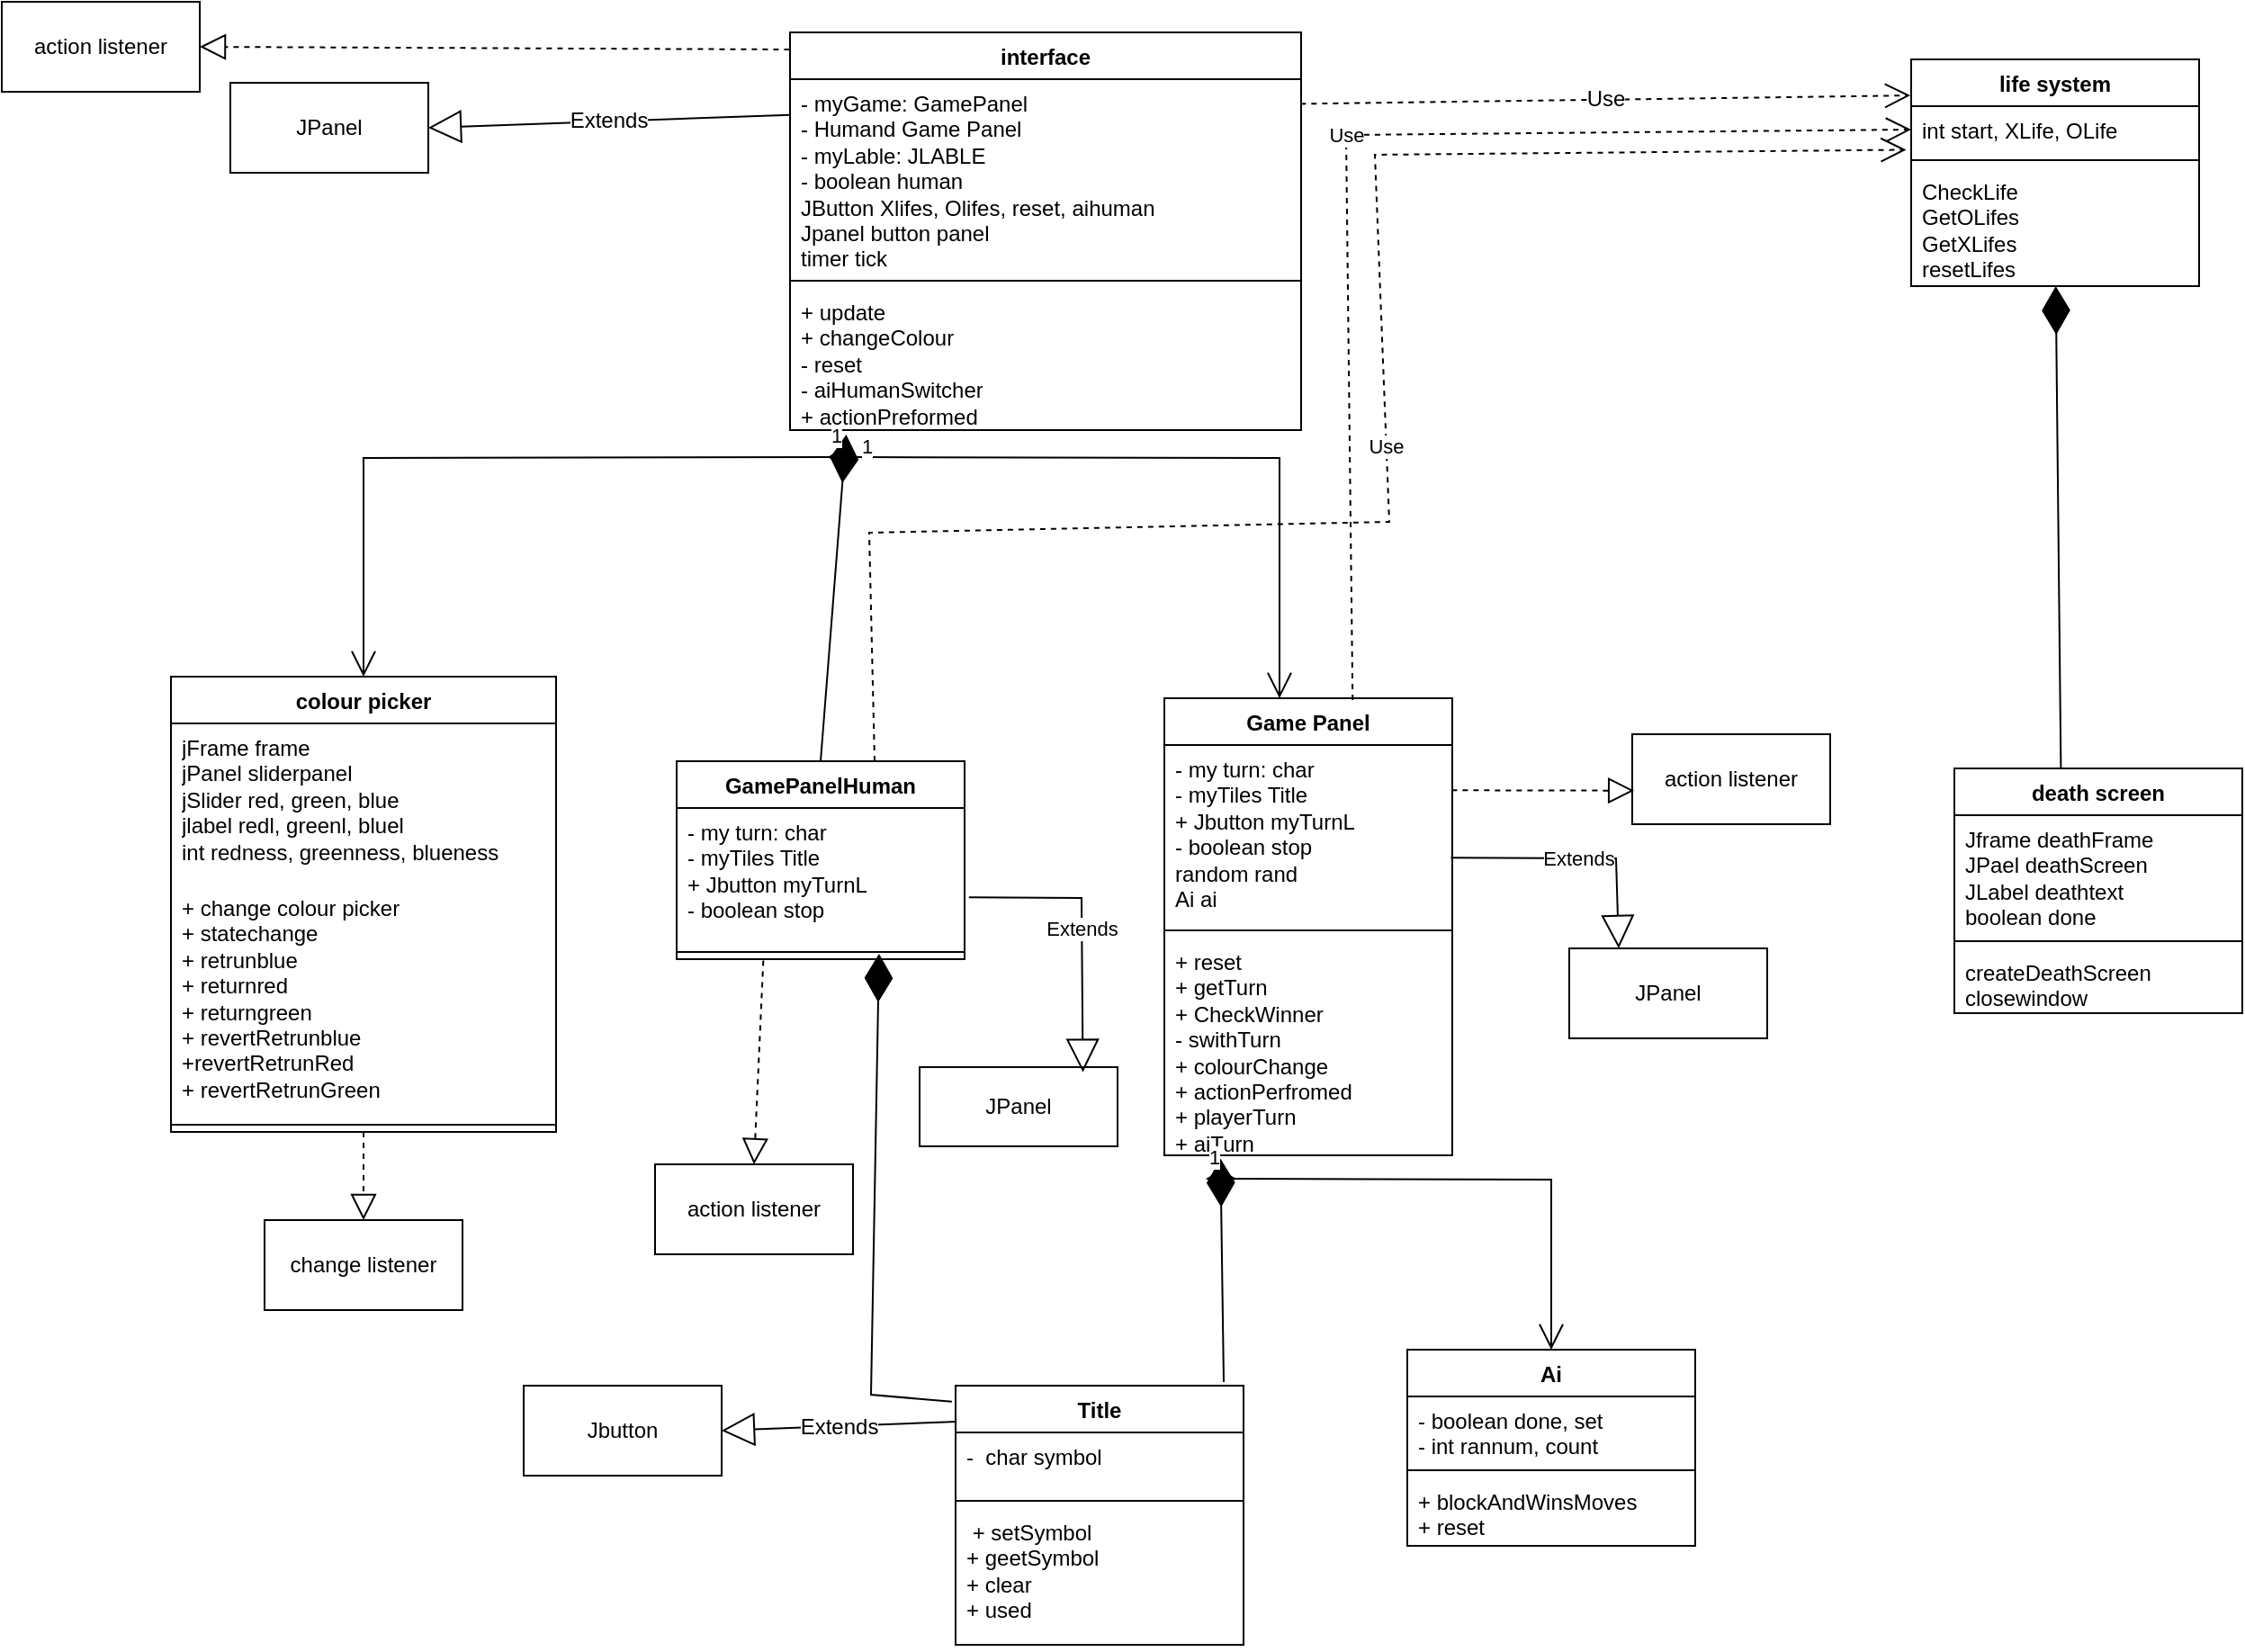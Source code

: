 <mxfile version="25.0.3">
  <diagram name="Page-1" id="QR4ONH7jmo5I0I8M3tIQ">
    <mxGraphModel dx="3545" dy="1413" grid="0" gridSize="10" guides="1" tooltips="1" connect="1" arrows="1" fold="1" page="0" pageScale="1" pageWidth="827" pageHeight="1169" math="0" shadow="0">
      <root>
        <mxCell id="0" />
        <mxCell id="1" parent="0" />
        <mxCell id="K349nVfz-miLlp2z8_3c-18" value="Game Panel" style="swimlane;fontStyle=1;align=center;verticalAlign=top;childLayout=stackLayout;horizontal=1;startSize=26;horizontalStack=0;resizeParent=1;resizeParentMax=0;resizeLast=0;collapsible=1;marginBottom=0;whiteSpace=wrap;html=1;" parent="1" vertex="1">
          <mxGeometry x="-218" y="58" width="160" height="254" as="geometry" />
        </mxCell>
        <mxCell id="m5kPn8EXuYMEckcvw4k7-50" value="- my turn: char&lt;div&gt;- myTiles Title&lt;/div&gt;&lt;div&gt;&lt;span style=&quot;background-color: initial;&quot;&gt;+ Jbutton myTurnL&lt;/span&gt;&lt;/div&gt;&lt;div&gt;&lt;span style=&quot;background-color: initial;&quot;&gt;- boolean stop&lt;/span&gt;&lt;span style=&quot;background-color: initial;&quot;&gt;&amp;nbsp;&lt;/span&gt;&lt;/div&gt;&lt;div&gt;random rand&lt;/div&gt;&lt;div&gt;Ai ai&lt;/div&gt;" style="text;strokeColor=none;fillColor=none;align=left;verticalAlign=top;spacingLeft=4;spacingRight=4;overflow=hidden;rotatable=0;points=[[0,0.5],[1,0.5]];portConstraint=eastwest;whiteSpace=wrap;html=1;" parent="K349nVfz-miLlp2z8_3c-18" vertex="1">
          <mxGeometry y="26" width="160" height="99" as="geometry" />
        </mxCell>
        <mxCell id="K349nVfz-miLlp2z8_3c-20" value="" style="line;strokeWidth=1;fillColor=none;align=left;verticalAlign=middle;spacingTop=-1;spacingLeft=3;spacingRight=3;rotatable=0;labelPosition=right;points=[];portConstraint=eastwest;strokeColor=inherit;" parent="K349nVfz-miLlp2z8_3c-18" vertex="1">
          <mxGeometry y="125" width="160" height="8" as="geometry" />
        </mxCell>
        <mxCell id="m5kPn8EXuYMEckcvw4k7-7" value="+ reset&lt;div&gt;+ getTurn&lt;/div&gt;&lt;div&gt;+ CheckWinner&lt;/div&gt;&lt;div&gt;- swithTurn&lt;/div&gt;&lt;div&gt;+ colourChange&lt;/div&gt;&lt;div&gt;+ actionPerfromed&lt;/div&gt;&lt;div&gt;+ playerTurn&lt;/div&gt;&lt;div&gt;+ aiTurn&lt;/div&gt;&lt;div&gt;&lt;br&gt;&lt;/div&gt;" style="text;strokeColor=none;fillColor=none;align=left;verticalAlign=top;spacingLeft=4;spacingRight=4;overflow=hidden;rotatable=0;points=[[0,0.5],[1,0.5]];portConstraint=eastwest;whiteSpace=wrap;html=1;" parent="K349nVfz-miLlp2z8_3c-18" vertex="1">
          <mxGeometry y="133" width="160" height="121" as="geometry" />
        </mxCell>
        <mxCell id="K349nVfz-miLlp2z8_3c-22" value="Title" style="swimlane;fontStyle=1;align=center;verticalAlign=top;childLayout=stackLayout;horizontal=1;startSize=26;horizontalStack=0;resizeParent=1;resizeParentMax=0;resizeLast=0;collapsible=1;marginBottom=0;whiteSpace=wrap;html=1;" parent="1" vertex="1">
          <mxGeometry x="-334" y="440" width="160" height="144" as="geometry" />
        </mxCell>
        <mxCell id="K349nVfz-miLlp2z8_3c-23" value="&lt;div&gt;-&amp;nbsp; char symbol&lt;/div&gt;&lt;div&gt;&lt;br&gt;&lt;/div&gt;" style="text;strokeColor=none;fillColor=none;align=left;verticalAlign=top;spacingLeft=4;spacingRight=4;overflow=hidden;rotatable=0;points=[[0,0.5],[1,0.5]];portConstraint=eastwest;whiteSpace=wrap;html=1;" parent="K349nVfz-miLlp2z8_3c-22" vertex="1">
          <mxGeometry y="26" width="160" height="34" as="geometry" />
        </mxCell>
        <mxCell id="K349nVfz-miLlp2z8_3c-24" value="" style="line;strokeWidth=1;fillColor=none;align=left;verticalAlign=middle;spacingTop=-1;spacingLeft=3;spacingRight=3;rotatable=0;labelPosition=right;points=[];portConstraint=eastwest;strokeColor=inherit;" parent="K349nVfz-miLlp2z8_3c-22" vertex="1">
          <mxGeometry y="60" width="160" height="8" as="geometry" />
        </mxCell>
        <mxCell id="K349nVfz-miLlp2z8_3c-25" value="&amp;nbsp;+ setSymbol&lt;div&gt;+ geetSymbol&lt;/div&gt;&lt;div&gt;+ clear&lt;/div&gt;&lt;div&gt;+ used&lt;/div&gt;" style="text;strokeColor=none;fillColor=none;align=left;verticalAlign=top;spacingLeft=4;spacingRight=4;overflow=hidden;rotatable=0;points=[[0,0.5],[1,0.5]];portConstraint=eastwest;whiteSpace=wrap;html=1;" parent="K349nVfz-miLlp2z8_3c-22" vertex="1">
          <mxGeometry y="68" width="160" height="76" as="geometry" />
        </mxCell>
        <mxCell id="K349nVfz-miLlp2z8_3c-26" value="" style="endArrow=diamondThin;endFill=1;endSize=24;html=1;rounded=0;fontSize=12;curved=1;entryX=0.195;entryY=1.015;entryDx=0;entryDy=0;entryPerimeter=0;" parent="1" target="m5kPn8EXuYMEckcvw4k7-7" edge="1">
          <mxGeometry width="160" relative="1" as="geometry">
            <mxPoint x="-185" y="438" as="sourcePoint" />
            <mxPoint x="79.89" y="336.996" as="targetPoint" />
          </mxGeometry>
        </mxCell>
        <mxCell id="K349nVfz-miLlp2z8_3c-27" value="Jbutton" style="html=1;whiteSpace=wrap;" parent="1" vertex="1">
          <mxGeometry x="-574" y="440" width="110" height="50" as="geometry" />
        </mxCell>
        <mxCell id="K349nVfz-miLlp2z8_3c-29" value="Extends" style="endArrow=block;endSize=16;endFill=0;html=1;rounded=0;fontSize=12;curved=1;exitX=0.004;exitY=0.139;exitDx=0;exitDy=0;exitPerimeter=0;entryX=1;entryY=0.5;entryDx=0;entryDy=0;" parent="1" source="K349nVfz-miLlp2z8_3c-22" target="K349nVfz-miLlp2z8_3c-27" edge="1">
          <mxGeometry width="160" relative="1" as="geometry">
            <mxPoint x="-35" y="431" as="sourcePoint" />
            <mxPoint x="125" y="431" as="targetPoint" />
          </mxGeometry>
        </mxCell>
        <mxCell id="K349nVfz-miLlp2z8_3c-31" value="JPanel" style="html=1;whiteSpace=wrap;" parent="1" vertex="1">
          <mxGeometry x="-737" y="-284" width="110" height="50" as="geometry" />
        </mxCell>
        <mxCell id="K349nVfz-miLlp2z8_3c-32" value="Extends" style="endArrow=block;endSize=16;endFill=0;html=1;rounded=0;fontSize=12;curved=1;entryX=1;entryY=0.5;entryDx=0;entryDy=0;exitX=-0.001;exitY=0.184;exitDx=0;exitDy=0;exitPerimeter=0;" parent="1" source="K349nVfz-miLlp2z8_3c-35" target="K349nVfz-miLlp2z8_3c-31" edge="1">
          <mxGeometry width="160" relative="1" as="geometry">
            <mxPoint x="-263.786" y="-150" as="sourcePoint" />
            <mxPoint x="68" y="41" as="targetPoint" />
          </mxGeometry>
        </mxCell>
        <mxCell id="m5kPn8EXuYMEckcvw4k7-3" value="" style="endArrow=diamondThin;endFill=1;endSize=24;html=1;rounded=0;fontSize=12;curved=1;exitX=0.5;exitY=0;exitDx=0;exitDy=0;entryX=0.11;entryY=1.031;entryDx=0;entryDy=0;entryPerimeter=0;" parent="1" source="m5kPn8EXuYMEckcvw4k7-4" target="m5kPn8EXuYMEckcvw4k7-47" edge="1">
          <mxGeometry width="160" relative="1" as="geometry">
            <mxPoint x="-104" y="196" as="sourcePoint" />
            <mxPoint x="-443" y="-94" as="targetPoint" />
            <Array as="points">
              <mxPoint x="-402" y="3" />
            </Array>
          </mxGeometry>
        </mxCell>
        <mxCell id="m5kPn8EXuYMEckcvw4k7-4" value="GamePanelHuman" style="swimlane;fontStyle=1;align=center;verticalAlign=top;childLayout=stackLayout;horizontal=1;startSize=26;horizontalStack=0;resizeParent=1;resizeParentMax=0;resizeLast=0;collapsible=1;marginBottom=0;whiteSpace=wrap;html=1;" parent="1" vertex="1">
          <mxGeometry x="-489" y="93" width="160" height="110" as="geometry" />
        </mxCell>
        <mxCell id="m5kPn8EXuYMEckcvw4k7-5" value="- my turn: char&lt;div&gt;- myTiles Title&lt;/div&gt;&lt;div&gt;&lt;span style=&quot;background-color: initial;&quot;&gt;+ Jbutton myTurnL&lt;/span&gt;&lt;/div&gt;&lt;div&gt;&lt;span style=&quot;background-color: initial;&quot;&gt;- boolean stop&lt;/span&gt;&lt;span style=&quot;background-color: initial;&quot;&gt;&amp;nbsp;&lt;/span&gt;&lt;/div&gt;&lt;div&gt;&lt;br&gt;&lt;/div&gt;" style="text;strokeColor=none;fillColor=none;align=left;verticalAlign=top;spacingLeft=4;spacingRight=4;overflow=hidden;rotatable=0;points=[[0,0.5],[1,0.5]];portConstraint=eastwest;whiteSpace=wrap;html=1;" parent="m5kPn8EXuYMEckcvw4k7-4" vertex="1">
          <mxGeometry y="26" width="160" height="76" as="geometry" />
        </mxCell>
        <mxCell id="m5kPn8EXuYMEckcvw4k7-6" value="" style="line;strokeWidth=1;fillColor=none;align=left;verticalAlign=middle;spacingTop=-1;spacingLeft=3;spacingRight=3;rotatable=0;labelPosition=right;points=[];portConstraint=eastwest;strokeColor=inherit;" parent="m5kPn8EXuYMEckcvw4k7-4" vertex="1">
          <mxGeometry y="102" width="160" height="8" as="geometry" />
        </mxCell>
        <mxCell id="m5kPn8EXuYMEckcvw4k7-10" value="Ai" style="swimlane;fontStyle=1;align=center;verticalAlign=top;childLayout=stackLayout;horizontal=1;startSize=26;horizontalStack=0;resizeParent=1;resizeParentMax=0;resizeLast=0;collapsible=1;marginBottom=0;whiteSpace=wrap;html=1;" parent="1" vertex="1">
          <mxGeometry x="-83" y="420" width="160" height="109" as="geometry" />
        </mxCell>
        <mxCell id="m5kPn8EXuYMEckcvw4k7-11" value="&lt;div&gt;- boolean done,&amp;nbsp;&lt;span style=&quot;background-color: initial;&quot;&gt;set&lt;/span&gt;&lt;/div&gt;&lt;div&gt;- int rannum,&amp;nbsp;&lt;span style=&quot;background-color: initial;&quot;&gt;count&lt;/span&gt;&lt;/div&gt;" style="text;strokeColor=none;fillColor=none;align=left;verticalAlign=top;spacingLeft=4;spacingRight=4;overflow=hidden;rotatable=0;points=[[0,0.5],[1,0.5]];portConstraint=eastwest;whiteSpace=wrap;html=1;" parent="m5kPn8EXuYMEckcvw4k7-10" vertex="1">
          <mxGeometry y="26" width="160" height="37" as="geometry" />
        </mxCell>
        <mxCell id="m5kPn8EXuYMEckcvw4k7-12" value="" style="line;strokeWidth=1;fillColor=none;align=left;verticalAlign=middle;spacingTop=-1;spacingLeft=3;spacingRight=3;rotatable=0;labelPosition=right;points=[];portConstraint=eastwest;strokeColor=inherit;" parent="m5kPn8EXuYMEckcvw4k7-10" vertex="1">
          <mxGeometry y="63" width="160" height="8" as="geometry" />
        </mxCell>
        <mxCell id="m5kPn8EXuYMEckcvw4k7-13" value="+ blockAndWinsMoves&lt;div&gt;+ reset&lt;/div&gt;" style="text;strokeColor=none;fillColor=none;align=left;verticalAlign=top;spacingLeft=4;spacingRight=4;overflow=hidden;rotatable=0;points=[[0,0.5],[1,0.5]];portConstraint=eastwest;whiteSpace=wrap;html=1;" parent="m5kPn8EXuYMEckcvw4k7-10" vertex="1">
          <mxGeometry y="71" width="160" height="38" as="geometry" />
        </mxCell>
        <mxCell id="m5kPn8EXuYMEckcvw4k7-15" value="colour picker" style="swimlane;fontStyle=1;align=center;verticalAlign=top;childLayout=stackLayout;horizontal=1;startSize=26;horizontalStack=0;resizeParent=1;resizeParentMax=0;resizeLast=0;collapsible=1;marginBottom=0;whiteSpace=wrap;html=1;" parent="1" vertex="1">
          <mxGeometry x="-770" y="46" width="214" height="253" as="geometry" />
        </mxCell>
        <mxCell id="m5kPn8EXuYMEckcvw4k7-16" value="&lt;div&gt;jFrame frame&lt;/div&gt;&lt;div&gt;jPanel sliderpanel&lt;/div&gt;&lt;div&gt;jSlider red, green, blue&lt;/div&gt;&lt;div&gt;jlabel redl, greenl, bluel&lt;/div&gt;&lt;div&gt;int redness, greenness, blueness&lt;/div&gt;&lt;div&gt;&lt;br&gt;&lt;/div&gt;&lt;div&gt;&lt;br&gt;&lt;/div&gt;" style="text;strokeColor=none;fillColor=none;align=left;verticalAlign=top;spacingLeft=4;spacingRight=4;overflow=hidden;rotatable=0;points=[[0,0.5],[1,0.5]];portConstraint=eastwest;whiteSpace=wrap;html=1;" parent="m5kPn8EXuYMEckcvw4k7-15" vertex="1">
          <mxGeometry y="26" width="214" height="89" as="geometry" />
        </mxCell>
        <mxCell id="m5kPn8EXuYMEckcvw4k7-18" value="+ change colour picker&lt;div&gt;+ statechange&lt;/div&gt;&lt;div&gt;+ retrunblue&lt;/div&gt;&lt;div&gt;+ returnred&lt;/div&gt;&lt;div&gt;+ returngreen&lt;/div&gt;&lt;div&gt;+ revertRetrunblue&lt;/div&gt;&lt;div&gt;+revertRetrunRed&lt;/div&gt;&lt;div&gt;+ revertRetrunGreen&lt;/div&gt;&lt;div&gt;&lt;br&gt;&lt;/div&gt;" style="text;strokeColor=none;fillColor=none;align=left;verticalAlign=top;spacingLeft=4;spacingRight=4;overflow=hidden;rotatable=0;points=[[0,0.5],[1,0.5]];portConstraint=eastwest;whiteSpace=wrap;html=1;" parent="m5kPn8EXuYMEckcvw4k7-15" vertex="1">
          <mxGeometry y="115" width="214" height="130" as="geometry" />
        </mxCell>
        <mxCell id="m5kPn8EXuYMEckcvw4k7-17" value="" style="line;strokeWidth=1;fillColor=none;align=left;verticalAlign=middle;spacingTop=-1;spacingLeft=3;spacingRight=3;rotatable=0;labelPosition=right;points=[];portConstraint=eastwest;strokeColor=inherit;" parent="m5kPn8EXuYMEckcvw4k7-15" vertex="1">
          <mxGeometry y="245" width="214" height="8" as="geometry" />
        </mxCell>
        <mxCell id="m5kPn8EXuYMEckcvw4k7-30" value="Use" style="endArrow=open;endSize=12;dashed=1;html=1;rounded=0;fontSize=12;curved=1;exitX=0.999;exitY=0.127;exitDx=0;exitDy=0;entryX=-0.003;entryY=0.159;entryDx=0;entryDy=0;entryPerimeter=0;exitPerimeter=0;" parent="1" source="K349nVfz-miLlp2z8_3c-35" target="m5kPn8EXuYMEckcvw4k7-37" edge="1">
          <mxGeometry width="160" relative="1" as="geometry">
            <mxPoint x="-127" y="154" as="sourcePoint" />
            <mxPoint x="186.78" y="-22.024" as="targetPoint" />
          </mxGeometry>
        </mxCell>
        <mxCell id="m5kPn8EXuYMEckcvw4k7-32" value="" style="endArrow=diamondThin;endFill=1;endSize=24;html=1;rounded=0;fontSize=12;curved=1;exitX=0.37;exitY=0.002;exitDx=0;exitDy=0;exitPerimeter=0;" parent="1" source="m5kPn8EXuYMEckcvw4k7-33" target="m5kPn8EXuYMEckcvw4k7-40" edge="1">
          <mxGeometry width="160" relative="1" as="geometry">
            <mxPoint x="387" y="238" as="sourcePoint" />
            <mxPoint x="297.94" y="70.796" as="targetPoint" />
          </mxGeometry>
        </mxCell>
        <mxCell id="m5kPn8EXuYMEckcvw4k7-33" value="death screen" style="swimlane;fontStyle=1;align=center;verticalAlign=top;childLayout=stackLayout;horizontal=1;startSize=26;horizontalStack=0;resizeParent=1;resizeParentMax=0;resizeLast=0;collapsible=1;marginBottom=0;whiteSpace=wrap;html=1;" parent="1" vertex="1">
          <mxGeometry x="221" y="97" width="160" height="136" as="geometry" />
        </mxCell>
        <mxCell id="m5kPn8EXuYMEckcvw4k7-34" value="Jframe deathFrame&lt;div&gt;JPael deathScreen&lt;/div&gt;&lt;div&gt;JLabel deathtext&lt;/div&gt;&lt;div&gt;boolean done&lt;/div&gt;&lt;div&gt;&lt;br&gt;&lt;/div&gt;" style="text;strokeColor=none;fillColor=none;align=left;verticalAlign=top;spacingLeft=4;spacingRight=4;overflow=hidden;rotatable=0;points=[[0,0.5],[1,0.5]];portConstraint=eastwest;whiteSpace=wrap;html=1;" parent="m5kPn8EXuYMEckcvw4k7-33" vertex="1">
          <mxGeometry y="26" width="160" height="66" as="geometry" />
        </mxCell>
        <mxCell id="m5kPn8EXuYMEckcvw4k7-35" value="" style="line;strokeWidth=1;fillColor=none;align=left;verticalAlign=middle;spacingTop=-1;spacingLeft=3;spacingRight=3;rotatable=0;labelPosition=right;points=[];portConstraint=eastwest;strokeColor=inherit;" parent="m5kPn8EXuYMEckcvw4k7-33" vertex="1">
          <mxGeometry y="92" width="160" height="8" as="geometry" />
        </mxCell>
        <mxCell id="m5kPn8EXuYMEckcvw4k7-36" value="createDeathScreen&lt;div&gt;closewindow&lt;/div&gt;" style="text;strokeColor=none;fillColor=none;align=left;verticalAlign=top;spacingLeft=4;spacingRight=4;overflow=hidden;rotatable=0;points=[[0,0.5],[1,0.5]];portConstraint=eastwest;whiteSpace=wrap;html=1;" parent="m5kPn8EXuYMEckcvw4k7-33" vertex="1">
          <mxGeometry y="100" width="160" height="36" as="geometry" />
        </mxCell>
        <mxCell id="m5kPn8EXuYMEckcvw4k7-37" value="life system" style="swimlane;fontStyle=1;align=center;verticalAlign=top;childLayout=stackLayout;horizontal=1;startSize=26;horizontalStack=0;resizeParent=1;resizeParentMax=0;resizeLast=0;collapsible=1;marginBottom=0;whiteSpace=wrap;html=1;" parent="1" vertex="1">
          <mxGeometry x="197" y="-297" width="160" height="126" as="geometry" />
        </mxCell>
        <mxCell id="m5kPn8EXuYMEckcvw4k7-38" value="int start, XLife, OLife" style="text;strokeColor=none;fillColor=none;align=left;verticalAlign=top;spacingLeft=4;spacingRight=4;overflow=hidden;rotatable=0;points=[[0,0.5],[1,0.5]];portConstraint=eastwest;whiteSpace=wrap;html=1;" parent="m5kPn8EXuYMEckcvw4k7-37" vertex="1">
          <mxGeometry y="26" width="160" height="26" as="geometry" />
        </mxCell>
        <mxCell id="m5kPn8EXuYMEckcvw4k7-39" value="" style="line;strokeWidth=1;fillColor=none;align=left;verticalAlign=middle;spacingTop=-1;spacingLeft=3;spacingRight=3;rotatable=0;labelPosition=right;points=[];portConstraint=eastwest;strokeColor=inherit;" parent="m5kPn8EXuYMEckcvw4k7-37" vertex="1">
          <mxGeometry y="52" width="160" height="8" as="geometry" />
        </mxCell>
        <mxCell id="m5kPn8EXuYMEckcvw4k7-40" value="CheckLife&lt;div&gt;GetOLifes&lt;/div&gt;&lt;div&gt;GetXLifes&lt;/div&gt;&lt;div&gt;resetLifes&lt;/div&gt;" style="text;strokeColor=none;fillColor=none;align=left;verticalAlign=top;spacingLeft=4;spacingRight=4;overflow=hidden;rotatable=0;points=[[0,0.5],[1,0.5]];portConstraint=eastwest;whiteSpace=wrap;html=1;" parent="m5kPn8EXuYMEckcvw4k7-37" vertex="1">
          <mxGeometry y="60" width="160" height="66" as="geometry" />
        </mxCell>
        <mxCell id="m5kPn8EXuYMEckcvw4k7-44" value="interface" style="swimlane;fontStyle=1;align=center;verticalAlign=top;childLayout=stackLayout;horizontal=1;startSize=26;horizontalStack=0;resizeParent=1;resizeParentMax=0;resizeLast=0;collapsible=1;marginBottom=0;whiteSpace=wrap;html=1;" parent="1" vertex="1">
          <mxGeometry x="-426" y="-312" width="284" height="221" as="geometry" />
        </mxCell>
        <mxCell id="K349nVfz-miLlp2z8_3c-35" value="- myGame: GamePanel&lt;div&gt;- Humand Game Panel&lt;br&gt;&lt;div&gt;- myLable: JLABLE&lt;/div&gt;&lt;div&gt;- boolean human&lt;/div&gt;&lt;div&gt;JButton Xlifes, Olifes, reset, aihuman&lt;/div&gt;&lt;div&gt;Jpanel button panel&lt;/div&gt;&lt;div&gt;timer tick&lt;/div&gt;&lt;div&gt;&amp;nbsp;&amp;nbsp;&lt;/div&gt;&lt;div&gt;&lt;br&gt;&lt;/div&gt;&lt;/div&gt;" style="text;strokeColor=none;fillColor=none;align=left;verticalAlign=top;spacingLeft=4;spacingRight=4;overflow=hidden;rotatable=0;points=[[0,0.5],[1,0.5]];portConstraint=eastwest;whiteSpace=wrap;html=1;" parent="m5kPn8EXuYMEckcvw4k7-44" vertex="1">
          <mxGeometry y="26" width="284" height="108" as="geometry" />
        </mxCell>
        <mxCell id="m5kPn8EXuYMEckcvw4k7-46" value="" style="line;strokeWidth=1;fillColor=none;align=left;verticalAlign=middle;spacingTop=-1;spacingLeft=3;spacingRight=3;rotatable=0;labelPosition=right;points=[];portConstraint=eastwest;strokeColor=inherit;" parent="m5kPn8EXuYMEckcvw4k7-44" vertex="1">
          <mxGeometry y="134" width="284" height="8" as="geometry" />
        </mxCell>
        <mxCell id="m5kPn8EXuYMEckcvw4k7-47" value="+ update&lt;div&gt;+ changeColour&lt;/div&gt;&lt;div&gt;- reset&lt;/div&gt;&lt;div&gt;- aiHumanSwitcher&lt;/div&gt;&lt;div&gt;+ actionPreformed&lt;/div&gt;" style="text;strokeColor=none;fillColor=none;align=left;verticalAlign=top;spacingLeft=4;spacingRight=4;overflow=hidden;rotatable=0;points=[[0,0.5],[1,0.5]];portConstraint=eastwest;whiteSpace=wrap;html=1;" parent="m5kPn8EXuYMEckcvw4k7-44" vertex="1">
          <mxGeometry y="142" width="284" height="79" as="geometry" />
        </mxCell>
        <mxCell id="dU8vjRUyOp7hBC6efsHR-7" value="" style="endArrow=block;dashed=1;endFill=0;endSize=12;html=1;rounded=0;exitX=-0.001;exitY=0.043;exitDx=0;exitDy=0;exitPerimeter=0;entryX=1;entryY=0.5;entryDx=0;entryDy=0;" edge="1" parent="1" source="m5kPn8EXuYMEckcvw4k7-44" target="dU8vjRUyOp7hBC6efsHR-8">
          <mxGeometry width="160" relative="1" as="geometry">
            <mxPoint x="-459" y="7" as="sourcePoint" />
            <mxPoint x="-631" y="-332" as="targetPoint" />
          </mxGeometry>
        </mxCell>
        <mxCell id="dU8vjRUyOp7hBC6efsHR-8" value="action listener" style="html=1;whiteSpace=wrap;" vertex="1" parent="1">
          <mxGeometry x="-864" y="-329" width="110" height="50" as="geometry" />
        </mxCell>
        <mxCell id="dU8vjRUyOp7hBC6efsHR-9" value="" style="endArrow=block;dashed=1;endFill=0;endSize=12;html=1;rounded=0;exitX=0.301;exitY=1.091;exitDx=0;exitDy=0;entryX=0.5;entryY=0;entryDx=0;entryDy=0;exitPerimeter=0;" edge="1" parent="1" source="m5kPn8EXuYMEckcvw4k7-6" target="dU8vjRUyOp7hBC6efsHR-10">
          <mxGeometry width="160" relative="1" as="geometry">
            <mxPoint x="-459" y="7" as="sourcePoint" />
            <mxPoint x="-455" y="301" as="targetPoint" />
          </mxGeometry>
        </mxCell>
        <mxCell id="dU8vjRUyOp7hBC6efsHR-10" value="action listener" style="html=1;whiteSpace=wrap;" vertex="1" parent="1">
          <mxGeometry x="-501" y="317" width="110" height="50" as="geometry" />
        </mxCell>
        <mxCell id="dU8vjRUyOp7hBC6efsHR-11" value="JPanel" style="html=1;whiteSpace=wrap;" vertex="1" parent="1">
          <mxGeometry x="-354" y="263" width="110" height="44" as="geometry" />
        </mxCell>
        <mxCell id="dU8vjRUyOp7hBC6efsHR-13" value="JPanel" style="html=1;whiteSpace=wrap;" vertex="1" parent="1">
          <mxGeometry x="7" y="197" width="110" height="50" as="geometry" />
        </mxCell>
        <mxCell id="dU8vjRUyOp7hBC6efsHR-14" value="action listener" style="html=1;whiteSpace=wrap;" vertex="1" parent="1">
          <mxGeometry x="42" y="78" width="110" height="50" as="geometry" />
        </mxCell>
        <mxCell id="dU8vjRUyOp7hBC6efsHR-18" value="" style="endArrow=block;dashed=1;endFill=0;endSize=12;html=1;rounded=0;exitX=0.998;exitY=0.254;exitDx=0;exitDy=0;entryX=0.01;entryY=0.627;entryDx=0;entryDy=0;exitPerimeter=0;entryPerimeter=0;" edge="1" parent="1" source="m5kPn8EXuYMEckcvw4k7-50" target="dU8vjRUyOp7hBC6efsHR-14">
          <mxGeometry width="160" relative="1" as="geometry">
            <mxPoint x="-431" y="214" as="sourcePoint" />
            <mxPoint x="-448" y="327" as="targetPoint" />
          </mxGeometry>
        </mxCell>
        <mxCell id="dU8vjRUyOp7hBC6efsHR-19" value="" style="endArrow=block;dashed=1;endFill=0;endSize=12;html=1;rounded=0;entryX=0.5;entryY=0;entryDx=0;entryDy=0;" edge="1" parent="1" source="m5kPn8EXuYMEckcvw4k7-17" target="dU8vjRUyOp7hBC6efsHR-20">
          <mxGeometry width="160" relative="1" as="geometry">
            <mxPoint x="-707" y="46" as="sourcePoint" />
            <mxPoint x="-858" y="-1" as="targetPoint" />
          </mxGeometry>
        </mxCell>
        <mxCell id="dU8vjRUyOp7hBC6efsHR-20" value="change listener" style="html=1;whiteSpace=wrap;" vertex="1" parent="1">
          <mxGeometry x="-718" y="348" width="110" height="50" as="geometry" />
        </mxCell>
        <mxCell id="dU8vjRUyOp7hBC6efsHR-23" value="1" style="endArrow=open;html=1;endSize=12;startArrow=diamondThin;startSize=14;startFill=1;edgeStyle=orthogonalEdgeStyle;align=left;verticalAlign=bottom;rounded=0;entryX=0.4;entryY=0;entryDx=0;entryDy=0;entryPerimeter=0;" edge="1" parent="1" target="K349nVfz-miLlp2z8_3c-18">
          <mxGeometry x="-1" y="3" relative="1" as="geometry">
            <mxPoint x="-405" y="-76" as="sourcePoint" />
            <mxPoint x="-334" y="58" as="targetPoint" />
          </mxGeometry>
        </mxCell>
        <mxCell id="dU8vjRUyOp7hBC6efsHR-24" value="1" style="endArrow=open;html=1;endSize=12;startArrow=diamondThin;startSize=14;startFill=1;edgeStyle=orthogonalEdgeStyle;align=left;verticalAlign=bottom;rounded=0;entryX=0.5;entryY=0;entryDx=0;entryDy=0;" edge="1" parent="1" target="m5kPn8EXuYMEckcvw4k7-15">
          <mxGeometry x="-1" y="3" relative="1" as="geometry">
            <mxPoint x="-388" y="-76" as="sourcePoint" />
            <mxPoint x="-144" y="68" as="targetPoint" />
          </mxGeometry>
        </mxCell>
        <mxCell id="dU8vjRUyOp7hBC6efsHR-25" value="1" style="endArrow=open;html=1;endSize=12;startArrow=diamondThin;startSize=14;startFill=1;edgeStyle=orthogonalEdgeStyle;align=left;verticalAlign=bottom;rounded=0;entryX=0.5;entryY=0;entryDx=0;entryDy=0;" edge="1" parent="1" target="m5kPn8EXuYMEckcvw4k7-10">
          <mxGeometry x="-1" y="3" relative="1" as="geometry">
            <mxPoint x="-195" y="325" as="sourcePoint" />
            <mxPoint x="-103" y="389" as="targetPoint" />
          </mxGeometry>
        </mxCell>
        <mxCell id="dU8vjRUyOp7hBC6efsHR-27" value="Use" style="endArrow=open;endSize=12;dashed=1;html=1;rounded=0;exitX=0.654;exitY=0.004;exitDx=0;exitDy=0;exitPerimeter=0;entryX=0;entryY=0.5;entryDx=0;entryDy=0;" edge="1" parent="1" source="K349nVfz-miLlp2z8_3c-18" target="m5kPn8EXuYMEckcvw4k7-38">
          <mxGeometry width="160" relative="1" as="geometry">
            <mxPoint x="-72" y="11" as="sourcePoint" />
            <mxPoint x="88" y="11" as="targetPoint" />
            <Array as="points">
              <mxPoint x="-117" y="-255" />
            </Array>
          </mxGeometry>
        </mxCell>
        <mxCell id="dU8vjRUyOp7hBC6efsHR-28" value="Use" style="endArrow=open;endSize=12;dashed=1;html=1;rounded=0;exitX=0.781;exitY=-0.002;exitDx=0;exitDy=0;exitPerimeter=0;entryX=-0.017;entryY=0.932;entryDx=0;entryDy=0;entryPerimeter=0;" edge="1" parent="1" target="m5kPn8EXuYMEckcvw4k7-38">
          <mxGeometry width="160" relative="1" as="geometry">
            <mxPoint x="-379.0" y="93.0" as="sourcePoint" />
            <mxPoint x="202" y="-36" as="targetPoint" />
            <Array as="points">
              <mxPoint x="-382" y="-34" />
              <mxPoint x="-93" y="-40" />
              <mxPoint x="-101" y="-244" />
            </Array>
          </mxGeometry>
        </mxCell>
        <mxCell id="dU8vjRUyOp7hBC6efsHR-29" value="Extends" style="endArrow=block;endSize=16;endFill=0;html=1;rounded=0;exitX=1.015;exitY=0.653;exitDx=0;exitDy=0;exitPerimeter=0;entryX=0.825;entryY=0.064;entryDx=0;entryDy=0;entryPerimeter=0;" edge="1" parent="1" source="m5kPn8EXuYMEckcvw4k7-5" target="dU8vjRUyOp7hBC6efsHR-11">
          <mxGeometry width="160" relative="1" as="geometry">
            <mxPoint x="-330" y="229" as="sourcePoint" />
            <mxPoint x="-170" y="229" as="targetPoint" />
            <Array as="points">
              <mxPoint x="-264" y="169" />
            </Array>
          </mxGeometry>
        </mxCell>
        <mxCell id="dU8vjRUyOp7hBC6efsHR-30" value="Extends" style="endArrow=block;endSize=16;endFill=0;html=1;rounded=0;exitX=0.995;exitY=0.633;exitDx=0;exitDy=0;exitPerimeter=0;entryX=0.25;entryY=0;entryDx=0;entryDy=0;" edge="1" parent="1" source="m5kPn8EXuYMEckcvw4k7-50" target="dU8vjRUyOp7hBC6efsHR-13">
          <mxGeometry width="160" relative="1" as="geometry">
            <mxPoint x="-169" y="229" as="sourcePoint" />
            <mxPoint x="129" y="147" as="targetPoint" />
            <Array as="points">
              <mxPoint x="33" y="147" />
            </Array>
          </mxGeometry>
        </mxCell>
        <mxCell id="dU8vjRUyOp7hBC6efsHR-31" value="" style="endArrow=diamondThin;endFill=1;endSize=24;html=1;rounded=0;exitX=-0.013;exitY=0.062;exitDx=0;exitDy=0;exitPerimeter=0;entryX=0.703;entryY=0.63;entryDx=0;entryDy=0;entryPerimeter=0;" edge="1" parent="1" source="K349nVfz-miLlp2z8_3c-22" target="m5kPn8EXuYMEckcvw4k7-6">
          <mxGeometry width="160" relative="1" as="geometry">
            <mxPoint x="-370" y="318" as="sourcePoint" />
            <mxPoint x="-210" y="318" as="targetPoint" />
            <Array as="points">
              <mxPoint x="-381" y="445" />
            </Array>
          </mxGeometry>
        </mxCell>
      </root>
    </mxGraphModel>
  </diagram>
</mxfile>
